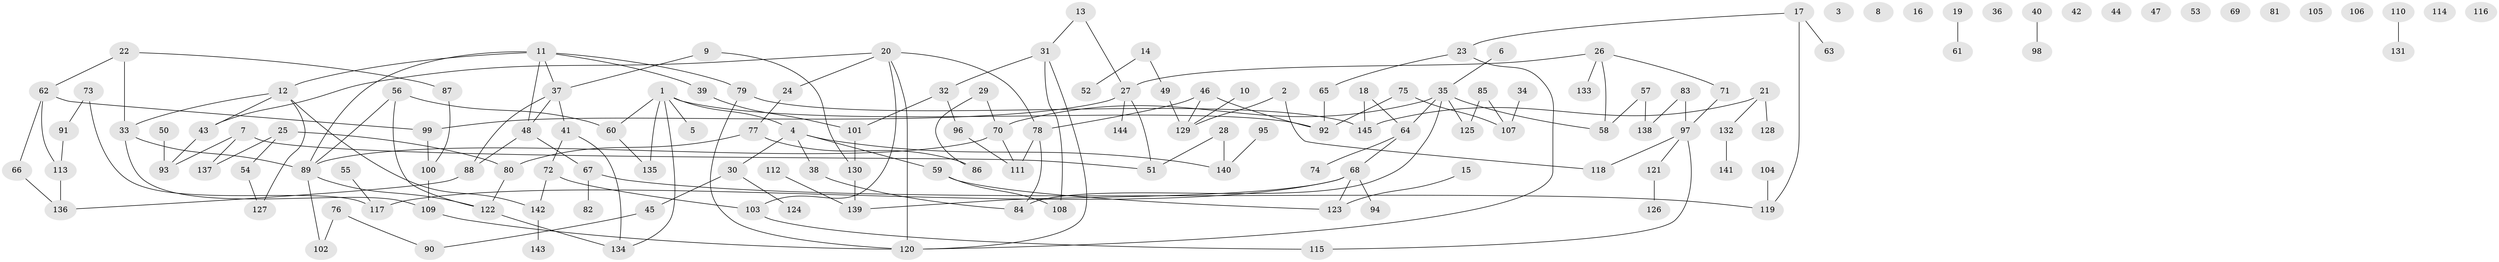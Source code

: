 // Generated by graph-tools (version 1.1) at 2025/25/03/09/25 03:25:20]
// undirected, 145 vertices, 169 edges
graph export_dot {
graph [start="1"]
  node [color=gray90,style=filled];
  1;
  2;
  3;
  4;
  5;
  6;
  7;
  8;
  9;
  10;
  11;
  12;
  13;
  14;
  15;
  16;
  17;
  18;
  19;
  20;
  21;
  22;
  23;
  24;
  25;
  26;
  27;
  28;
  29;
  30;
  31;
  32;
  33;
  34;
  35;
  36;
  37;
  38;
  39;
  40;
  41;
  42;
  43;
  44;
  45;
  46;
  47;
  48;
  49;
  50;
  51;
  52;
  53;
  54;
  55;
  56;
  57;
  58;
  59;
  60;
  61;
  62;
  63;
  64;
  65;
  66;
  67;
  68;
  69;
  70;
  71;
  72;
  73;
  74;
  75;
  76;
  77;
  78;
  79;
  80;
  81;
  82;
  83;
  84;
  85;
  86;
  87;
  88;
  89;
  90;
  91;
  92;
  93;
  94;
  95;
  96;
  97;
  98;
  99;
  100;
  101;
  102;
  103;
  104;
  105;
  106;
  107;
  108;
  109;
  110;
  111;
  112;
  113;
  114;
  115;
  116;
  117;
  118;
  119;
  120;
  121;
  122;
  123;
  124;
  125;
  126;
  127;
  128;
  129;
  130;
  131;
  132;
  133;
  134;
  135;
  136;
  137;
  138;
  139;
  140;
  141;
  142;
  143;
  144;
  145;
  1 -- 4;
  1 -- 5;
  1 -- 60;
  1 -- 92;
  1 -- 134;
  1 -- 135;
  2 -- 118;
  2 -- 129;
  4 -- 30;
  4 -- 38;
  4 -- 59;
  4 -- 140;
  6 -- 35;
  7 -- 51;
  7 -- 93;
  7 -- 137;
  9 -- 37;
  9 -- 130;
  10 -- 129;
  11 -- 12;
  11 -- 37;
  11 -- 39;
  11 -- 48;
  11 -- 79;
  11 -- 89;
  12 -- 33;
  12 -- 43;
  12 -- 127;
  12 -- 142;
  13 -- 27;
  13 -- 31;
  14 -- 49;
  14 -- 52;
  15 -- 123;
  17 -- 23;
  17 -- 63;
  17 -- 119;
  18 -- 64;
  18 -- 145;
  19 -- 61;
  20 -- 24;
  20 -- 43;
  20 -- 78;
  20 -- 103;
  20 -- 120;
  21 -- 128;
  21 -- 132;
  21 -- 145;
  22 -- 33;
  22 -- 62;
  22 -- 87;
  23 -- 65;
  23 -- 120;
  24 -- 77;
  25 -- 54;
  25 -- 80;
  25 -- 137;
  26 -- 27;
  26 -- 58;
  26 -- 71;
  26 -- 133;
  27 -- 51;
  27 -- 99;
  27 -- 144;
  28 -- 51;
  28 -- 140;
  29 -- 70;
  29 -- 86;
  30 -- 45;
  30 -- 124;
  31 -- 32;
  31 -- 108;
  31 -- 120;
  32 -- 96;
  32 -- 101;
  33 -- 89;
  33 -- 109;
  34 -- 107;
  35 -- 58;
  35 -- 64;
  35 -- 70;
  35 -- 84;
  35 -- 125;
  37 -- 41;
  37 -- 48;
  37 -- 88;
  38 -- 84;
  39 -- 101;
  40 -- 98;
  41 -- 72;
  41 -- 134;
  43 -- 93;
  45 -- 90;
  46 -- 78;
  46 -- 92;
  46 -- 129;
  48 -- 67;
  48 -- 88;
  49 -- 129;
  50 -- 93;
  54 -- 127;
  55 -- 117;
  56 -- 60;
  56 -- 89;
  56 -- 122;
  57 -- 58;
  57 -- 138;
  59 -- 108;
  59 -- 123;
  60 -- 135;
  62 -- 66;
  62 -- 99;
  62 -- 113;
  64 -- 68;
  64 -- 74;
  65 -- 92;
  66 -- 136;
  67 -- 82;
  67 -- 119;
  68 -- 94;
  68 -- 117;
  68 -- 123;
  68 -- 139;
  70 -- 89;
  70 -- 111;
  71 -- 97;
  72 -- 103;
  72 -- 142;
  73 -- 91;
  73 -- 117;
  75 -- 92;
  75 -- 107;
  76 -- 90;
  76 -- 102;
  77 -- 80;
  77 -- 86;
  78 -- 84;
  78 -- 111;
  79 -- 120;
  79 -- 145;
  80 -- 122;
  83 -- 97;
  83 -- 138;
  85 -- 107;
  85 -- 125;
  87 -- 100;
  88 -- 136;
  89 -- 102;
  89 -- 122;
  91 -- 113;
  95 -- 140;
  96 -- 111;
  97 -- 115;
  97 -- 118;
  97 -- 121;
  99 -- 100;
  100 -- 109;
  101 -- 130;
  103 -- 115;
  104 -- 119;
  109 -- 120;
  110 -- 131;
  112 -- 139;
  113 -- 136;
  121 -- 126;
  122 -- 134;
  130 -- 139;
  132 -- 141;
  142 -- 143;
}
